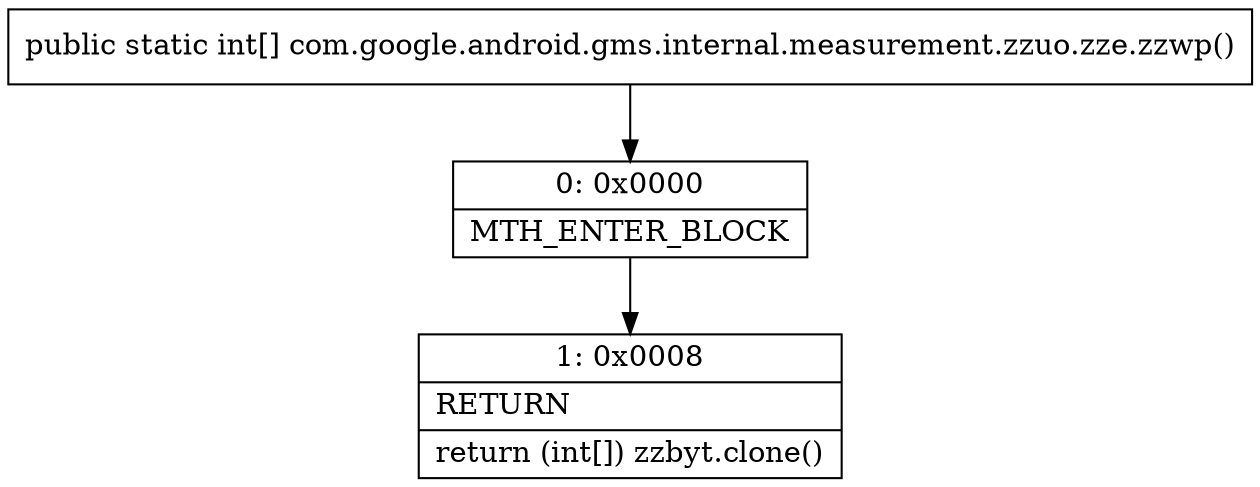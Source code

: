 digraph "CFG forcom.google.android.gms.internal.measurement.zzuo.zze.zzwp()[I" {
Node_0 [shape=record,label="{0\:\ 0x0000|MTH_ENTER_BLOCK\l}"];
Node_1 [shape=record,label="{1\:\ 0x0008|RETURN\l|return (int[]) zzbyt.clone()\l}"];
MethodNode[shape=record,label="{public static int[] com.google.android.gms.internal.measurement.zzuo.zze.zzwp() }"];
MethodNode -> Node_0;
Node_0 -> Node_1;
}

